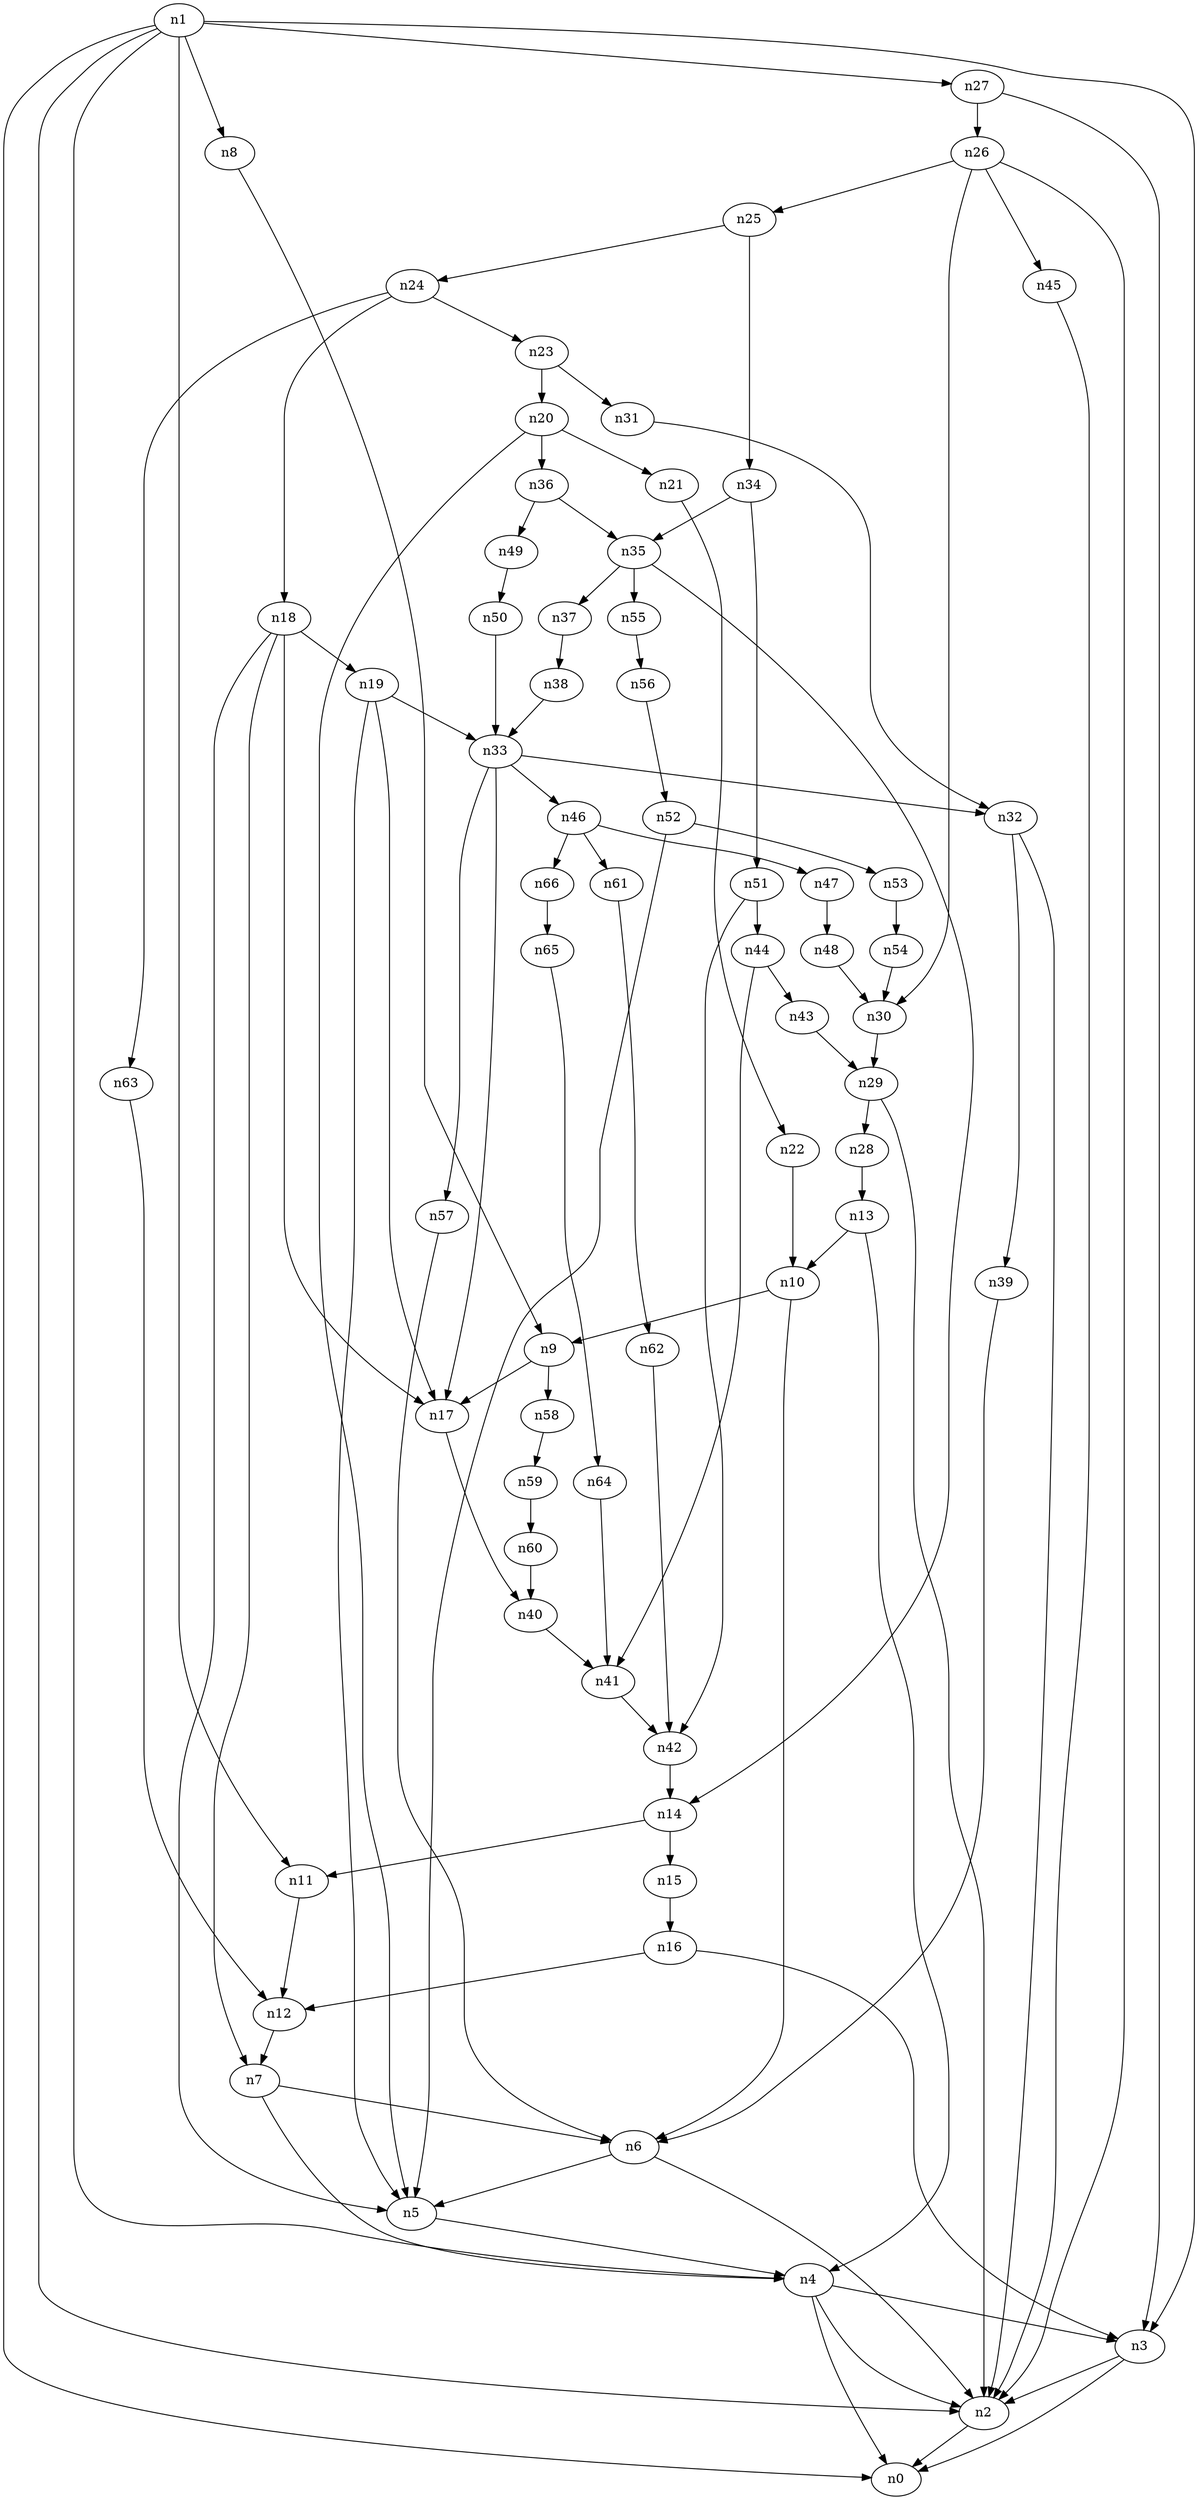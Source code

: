 digraph G {
	n1 -> n0	 [_graphml_id=e0];
	n1 -> n2	 [_graphml_id=e1];
	n1 -> n3	 [_graphml_id=e6];
	n1 -> n4	 [_graphml_id=e9];
	n1 -> n8	 [_graphml_id=e15];
	n1 -> n11	 [_graphml_id=e19];
	n1 -> n27	 [_graphml_id=e45];
	n2 -> n0	 [_graphml_id=e5];
	n3 -> n0	 [_graphml_id=e8];
	n3 -> n2	 [_graphml_id=e2];
	n4 -> n0	 [_graphml_id=e4];
	n4 -> n2	 [_graphml_id=e7];
	n4 -> n3	 [_graphml_id=e3];
	n5 -> n4	 [_graphml_id=e10];
	n6 -> n2	 [_graphml_id=e12];
	n6 -> n5	 [_graphml_id=e11];
	n7 -> n4	 [_graphml_id=e13];
	n7 -> n6	 [_graphml_id=e14];
	n8 -> n9	 [_graphml_id=e16];
	n9 -> n17	 [_graphml_id=e28];
	n9 -> n58	 [_graphml_id=e97];
	n10 -> n6	 [_graphml_id=e18];
	n10 -> n9	 [_graphml_id=e17];
	n11 -> n12	 [_graphml_id=e20];
	n12 -> n7	 [_graphml_id=e21];
	n13 -> n4	 [_graphml_id=e23];
	n13 -> n10	 [_graphml_id=e22];
	n14 -> n11	 [_graphml_id=e24];
	n14 -> n15	 [_graphml_id=e25];
	n15 -> n16	 [_graphml_id=e26];
	n16 -> n3	 [_graphml_id=e56];
	n16 -> n12	 [_graphml_id=e27];
	n17 -> n40	 [_graphml_id=e67];
	n18 -> n5	 [_graphml_id=e30];
	n18 -> n7	 [_graphml_id=e33];
	n18 -> n17	 [_graphml_id=e29];
	n18 -> n19	 [_graphml_id=e46];
	n19 -> n5	 [_graphml_id=e31];
	n19 -> n17	 [_graphml_id=e32];
	n19 -> n33	 [_graphml_id=e54];
	n20 -> n5	 [_graphml_id=e34];
	n20 -> n21	 [_graphml_id=e35];
	n20 -> n36	 [_graphml_id=e60];
	n21 -> n22	 [_graphml_id=e36];
	n22 -> n10	 [_graphml_id=e37];
	n23 -> n20	 [_graphml_id=e38];
	n23 -> n31	 [_graphml_id=e51];
	n24 -> n18	 [_graphml_id=e40];
	n24 -> n23	 [_graphml_id=e39];
	n24 -> n63	 [_graphml_id=e105];
	n25 -> n24	 [_graphml_id=e41];
	n25 -> n34	 [_graphml_id=e57];
	n26 -> n2	 [_graphml_id=e43];
	n26 -> n25	 [_graphml_id=e42];
	n26 -> n30	 [_graphml_id=e50];
	n26 -> n45	 [_graphml_id=e75];
	n27 -> n3	 [_graphml_id=e44];
	n27 -> n26	 [_graphml_id=e66];
	n28 -> n13	 [_graphml_id=e47];
	n29 -> n2	 [_graphml_id=e96];
	n29 -> n28	 [_graphml_id=e48];
	n30 -> n29	 [_graphml_id=e49];
	n31 -> n32	 [_graphml_id=e52];
	n32 -> n2	 [_graphml_id=e53];
	n32 -> n39	 [_graphml_id=e65];
	n33 -> n17	 [_graphml_id=e55];
	n33 -> n32	 [_graphml_id=e76];
	n33 -> n46	 [_graphml_id=e77];
	n33 -> n57	 [_graphml_id=e95];
	n34 -> n35	 [_graphml_id=e58];
	n34 -> n51	 [_graphml_id=e106];
	n35 -> n14	 [_graphml_id=e86];
	n35 -> n37	 [_graphml_id=e61];
	n35 -> n55	 [_graphml_id=e91];
	n36 -> n35	 [_graphml_id=e59];
	n36 -> n49	 [_graphml_id=e81];
	n37 -> n38	 [_graphml_id=e62];
	n38 -> n33	 [_graphml_id=e63];
	n39 -> n6	 [_graphml_id=e64];
	n40 -> n41	 [_graphml_id=e68];
	n41 -> n42	 [_graphml_id=e69];
	n42 -> n14	 [_graphml_id=e70];
	n43 -> n29	 [_graphml_id=e71];
	n44 -> n41	 [_graphml_id=e73];
	n44 -> n43	 [_graphml_id=e72];
	n45 -> n2	 [_graphml_id=e74];
	n46 -> n47	 [_graphml_id=e78];
	n46 -> n61	 [_graphml_id=e101];
	n46 -> n66	 [_graphml_id=e110];
	n47 -> n48	 [_graphml_id=e79];
	n48 -> n30	 [_graphml_id=e80];
	n49 -> n50	 [_graphml_id=e82];
	n50 -> n33	 [_graphml_id=e83];
	n51 -> n42	 [_graphml_id=e84];
	n51 -> n44	 [_graphml_id=e85];
	n52 -> n5	 [_graphml_id=e87];
	n52 -> n53	 [_graphml_id=e88];
	n53 -> n54	 [_graphml_id=e89];
	n54 -> n30	 [_graphml_id=e90];
	n55 -> n56	 [_graphml_id=e92];
	n56 -> n52	 [_graphml_id=e93];
	n57 -> n6	 [_graphml_id=e94];
	n58 -> n59	 [_graphml_id=e98];
	n59 -> n60	 [_graphml_id=e99];
	n60 -> n40	 [_graphml_id=e100];
	n61 -> n62	 [_graphml_id=e102];
	n62 -> n42	 [_graphml_id=e103];
	n63 -> n12	 [_graphml_id=e104];
	n64 -> n41	 [_graphml_id=e107];
	n65 -> n64	 [_graphml_id=e108];
	n66 -> n65	 [_graphml_id=e109];
}
